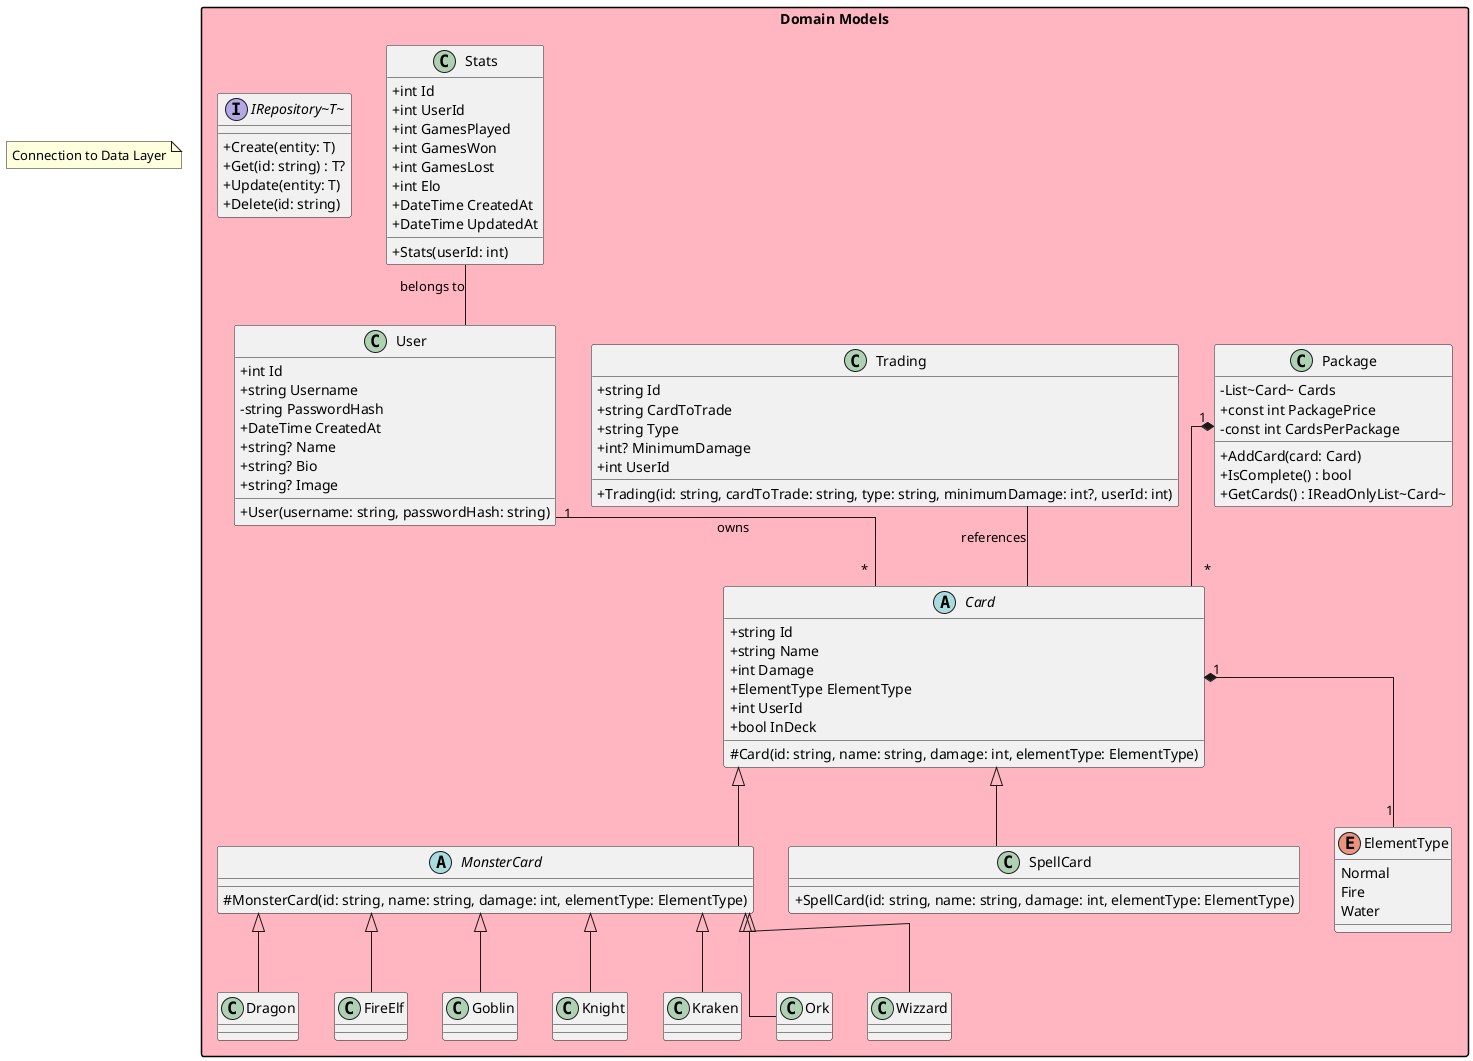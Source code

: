 @startuml
skinparam packageStyle rectangle
skinparam linetype ortho
skinparam classAttributeIconSize 0

package "Domain Models" #LightPink {
    abstract class Card {
        +string Id
        +string Name
        +int Damage
        +ElementType ElementType
        +int UserId
        +bool InDeck
        #Card(id: string, name: string, damage: int, elementType: ElementType)
    }

    abstract class MonsterCard {
        #MonsterCard(id: string, name: string, damage: int, elementType: ElementType)
    }

    class SpellCard {
        +SpellCard(id: string, name: string, damage: int, elementType: ElementType)
    }

    class Dragon
    class FireElf
    class Goblin
    class Knight
    class Kraken
    class Ork
    class Wizzard

    class User {
        +int Id
        +string Username
        -string PasswordHash
        +DateTime CreatedAt
        +string? Name
        +string? Bio
        +string? Image
        +User(username: string, passwordHash: string)
    }

    class Package {
        -List~Card~ Cards
        +const int PackagePrice
        -const int CardsPerPackage
        +AddCard(card: Card)
        +IsComplete() : bool
        +GetCards() : IReadOnlyList~Card~
    }

    class Trading {
        +string Id
        +string CardToTrade
        +string Type
        +int? MinimumDamage
        +int UserId
        +Trading(id: string, cardToTrade: string, type: string, minimumDamage: int?, userId: int)
    }

    class Stats {
        +int Id
        +int UserId
        +int GamesPlayed
        +int GamesWon
        +int GamesLost
        +int Elo
        +DateTime CreatedAt
        +DateTime UpdatedAt
        +Stats(userId: int)
    }

    enum ElementType {
        Normal
        Fire
        Water
    }

    interface IRepository~T~ {
        +Create(entity: T)
        +Get(id: string) : T?
        +Update(entity: T)
        +Delete(id: string)
    }
}

Card <|-- MonsterCard
Card <|-- SpellCard
MonsterCard <|-- Dragon
MonsterCard <|-- FireElf
MonsterCard <|-- Goblin
MonsterCard <|-- Knight
MonsterCard <|-- Kraken
MonsterCard <|-- Ork
MonsterCard <|-- Wizzard
Card "1" *-- "1" ElementType

Package "1" *-- "*" Card
User "1" -- "*" Card : owns
Trading -- Card : references
Stats -- User : belongs to

note "Connection to Data Layer" as N1

@enduml